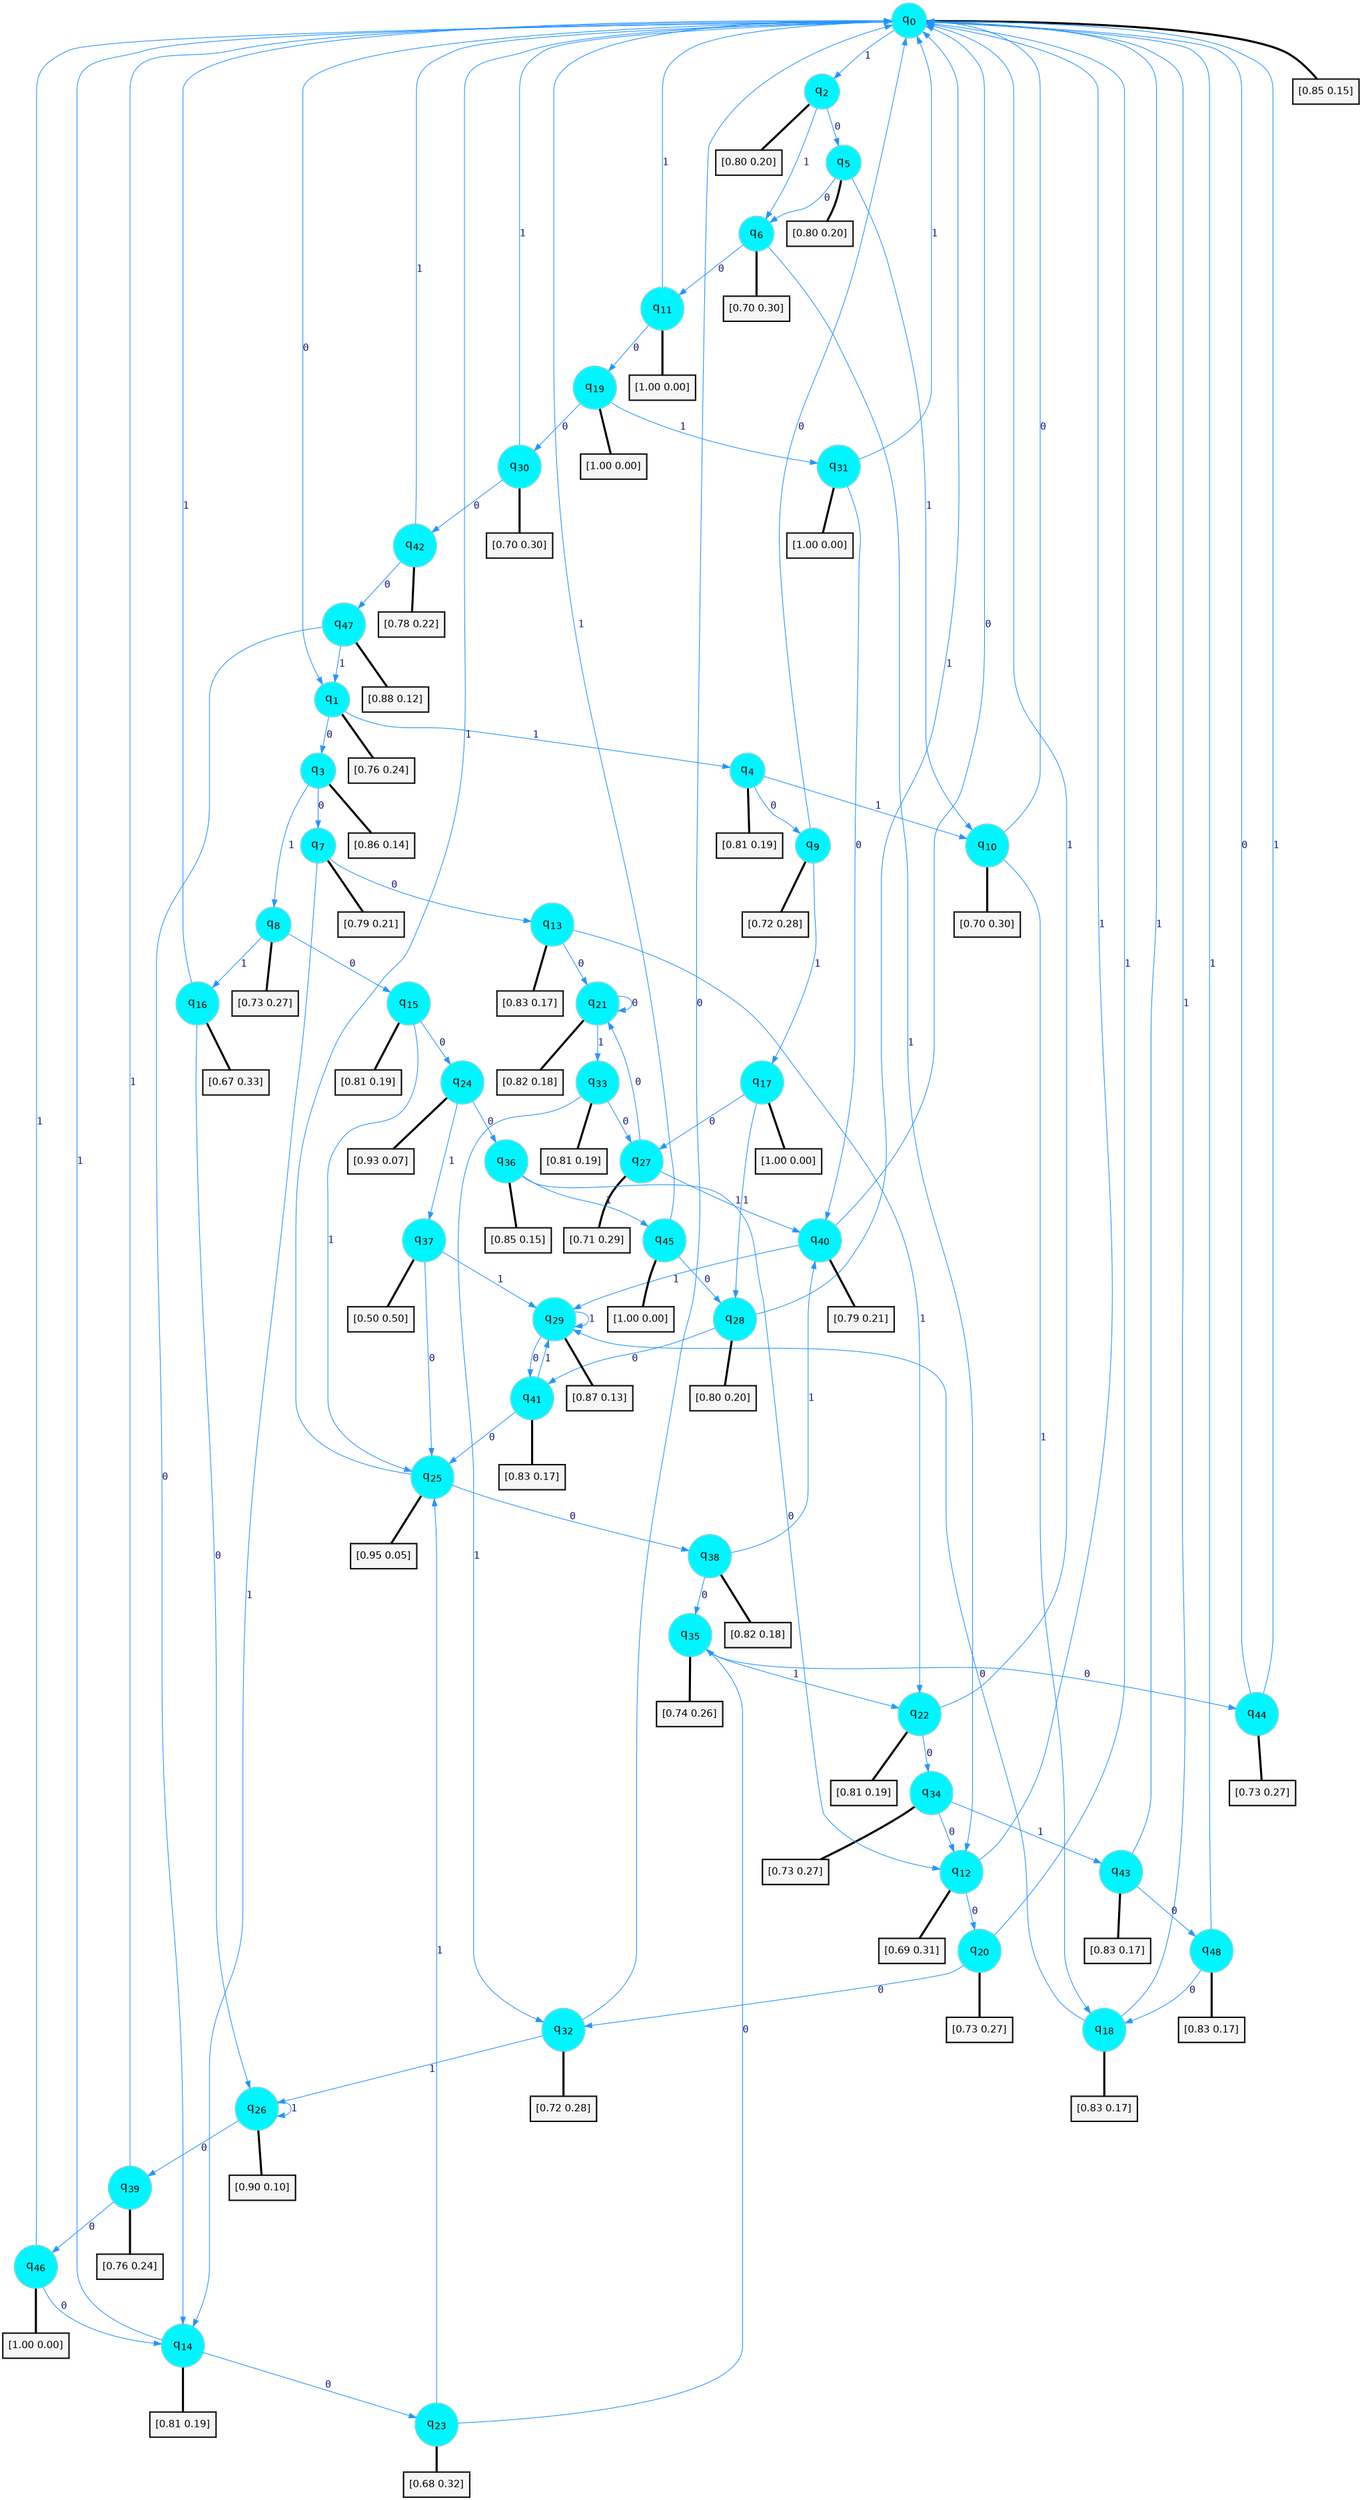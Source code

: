 digraph G {
graph [
bgcolor=transparent, dpi=300, rankdir=TD, size="40,25"];
node [
color=gray, fillcolor=turquoise1, fontcolor=black, fontname=Helvetica, fontsize=16, fontweight=bold, shape=circle, style=filled];
edge [
arrowsize=1, color=dodgerblue1, fontcolor=midnightblue, fontname=courier, fontweight=bold, penwidth=1, style=solid, weight=20];
0[label=<q<SUB>0</SUB>>];
1[label=<q<SUB>1</SUB>>];
2[label=<q<SUB>2</SUB>>];
3[label=<q<SUB>3</SUB>>];
4[label=<q<SUB>4</SUB>>];
5[label=<q<SUB>5</SUB>>];
6[label=<q<SUB>6</SUB>>];
7[label=<q<SUB>7</SUB>>];
8[label=<q<SUB>8</SUB>>];
9[label=<q<SUB>9</SUB>>];
10[label=<q<SUB>10</SUB>>];
11[label=<q<SUB>11</SUB>>];
12[label=<q<SUB>12</SUB>>];
13[label=<q<SUB>13</SUB>>];
14[label=<q<SUB>14</SUB>>];
15[label=<q<SUB>15</SUB>>];
16[label=<q<SUB>16</SUB>>];
17[label=<q<SUB>17</SUB>>];
18[label=<q<SUB>18</SUB>>];
19[label=<q<SUB>19</SUB>>];
20[label=<q<SUB>20</SUB>>];
21[label=<q<SUB>21</SUB>>];
22[label=<q<SUB>22</SUB>>];
23[label=<q<SUB>23</SUB>>];
24[label=<q<SUB>24</SUB>>];
25[label=<q<SUB>25</SUB>>];
26[label=<q<SUB>26</SUB>>];
27[label=<q<SUB>27</SUB>>];
28[label=<q<SUB>28</SUB>>];
29[label=<q<SUB>29</SUB>>];
30[label=<q<SUB>30</SUB>>];
31[label=<q<SUB>31</SUB>>];
32[label=<q<SUB>32</SUB>>];
33[label=<q<SUB>33</SUB>>];
34[label=<q<SUB>34</SUB>>];
35[label=<q<SUB>35</SUB>>];
36[label=<q<SUB>36</SUB>>];
37[label=<q<SUB>37</SUB>>];
38[label=<q<SUB>38</SUB>>];
39[label=<q<SUB>39</SUB>>];
40[label=<q<SUB>40</SUB>>];
41[label=<q<SUB>41</SUB>>];
42[label=<q<SUB>42</SUB>>];
43[label=<q<SUB>43</SUB>>];
44[label=<q<SUB>44</SUB>>];
45[label=<q<SUB>45</SUB>>];
46[label=<q<SUB>46</SUB>>];
47[label=<q<SUB>47</SUB>>];
48[label=<q<SUB>48</SUB>>];
49[label="[0.85 0.15]", shape=box,fontcolor=black, fontname=Helvetica, fontsize=14, penwidth=2, fillcolor=whitesmoke,color=black];
50[label="[0.76 0.24]", shape=box,fontcolor=black, fontname=Helvetica, fontsize=14, penwidth=2, fillcolor=whitesmoke,color=black];
51[label="[0.80 0.20]", shape=box,fontcolor=black, fontname=Helvetica, fontsize=14, penwidth=2, fillcolor=whitesmoke,color=black];
52[label="[0.86 0.14]", shape=box,fontcolor=black, fontname=Helvetica, fontsize=14, penwidth=2, fillcolor=whitesmoke,color=black];
53[label="[0.81 0.19]", shape=box,fontcolor=black, fontname=Helvetica, fontsize=14, penwidth=2, fillcolor=whitesmoke,color=black];
54[label="[0.80 0.20]", shape=box,fontcolor=black, fontname=Helvetica, fontsize=14, penwidth=2, fillcolor=whitesmoke,color=black];
55[label="[0.70 0.30]", shape=box,fontcolor=black, fontname=Helvetica, fontsize=14, penwidth=2, fillcolor=whitesmoke,color=black];
56[label="[0.79 0.21]", shape=box,fontcolor=black, fontname=Helvetica, fontsize=14, penwidth=2, fillcolor=whitesmoke,color=black];
57[label="[0.73 0.27]", shape=box,fontcolor=black, fontname=Helvetica, fontsize=14, penwidth=2, fillcolor=whitesmoke,color=black];
58[label="[0.72 0.28]", shape=box,fontcolor=black, fontname=Helvetica, fontsize=14, penwidth=2, fillcolor=whitesmoke,color=black];
59[label="[0.70 0.30]", shape=box,fontcolor=black, fontname=Helvetica, fontsize=14, penwidth=2, fillcolor=whitesmoke,color=black];
60[label="[1.00 0.00]", shape=box,fontcolor=black, fontname=Helvetica, fontsize=14, penwidth=2, fillcolor=whitesmoke,color=black];
61[label="[0.69 0.31]", shape=box,fontcolor=black, fontname=Helvetica, fontsize=14, penwidth=2, fillcolor=whitesmoke,color=black];
62[label="[0.83 0.17]", shape=box,fontcolor=black, fontname=Helvetica, fontsize=14, penwidth=2, fillcolor=whitesmoke,color=black];
63[label="[0.81 0.19]", shape=box,fontcolor=black, fontname=Helvetica, fontsize=14, penwidth=2, fillcolor=whitesmoke,color=black];
64[label="[0.81 0.19]", shape=box,fontcolor=black, fontname=Helvetica, fontsize=14, penwidth=2, fillcolor=whitesmoke,color=black];
65[label="[0.67 0.33]", shape=box,fontcolor=black, fontname=Helvetica, fontsize=14, penwidth=2, fillcolor=whitesmoke,color=black];
66[label="[1.00 0.00]", shape=box,fontcolor=black, fontname=Helvetica, fontsize=14, penwidth=2, fillcolor=whitesmoke,color=black];
67[label="[0.83 0.17]", shape=box,fontcolor=black, fontname=Helvetica, fontsize=14, penwidth=2, fillcolor=whitesmoke,color=black];
68[label="[1.00 0.00]", shape=box,fontcolor=black, fontname=Helvetica, fontsize=14, penwidth=2, fillcolor=whitesmoke,color=black];
69[label="[0.73 0.27]", shape=box,fontcolor=black, fontname=Helvetica, fontsize=14, penwidth=2, fillcolor=whitesmoke,color=black];
70[label="[0.82 0.18]", shape=box,fontcolor=black, fontname=Helvetica, fontsize=14, penwidth=2, fillcolor=whitesmoke,color=black];
71[label="[0.81 0.19]", shape=box,fontcolor=black, fontname=Helvetica, fontsize=14, penwidth=2, fillcolor=whitesmoke,color=black];
72[label="[0.68 0.32]", shape=box,fontcolor=black, fontname=Helvetica, fontsize=14, penwidth=2, fillcolor=whitesmoke,color=black];
73[label="[0.93 0.07]", shape=box,fontcolor=black, fontname=Helvetica, fontsize=14, penwidth=2, fillcolor=whitesmoke,color=black];
74[label="[0.95 0.05]", shape=box,fontcolor=black, fontname=Helvetica, fontsize=14, penwidth=2, fillcolor=whitesmoke,color=black];
75[label="[0.90 0.10]", shape=box,fontcolor=black, fontname=Helvetica, fontsize=14, penwidth=2, fillcolor=whitesmoke,color=black];
76[label="[0.71 0.29]", shape=box,fontcolor=black, fontname=Helvetica, fontsize=14, penwidth=2, fillcolor=whitesmoke,color=black];
77[label="[0.80 0.20]", shape=box,fontcolor=black, fontname=Helvetica, fontsize=14, penwidth=2, fillcolor=whitesmoke,color=black];
78[label="[0.87 0.13]", shape=box,fontcolor=black, fontname=Helvetica, fontsize=14, penwidth=2, fillcolor=whitesmoke,color=black];
79[label="[0.70 0.30]", shape=box,fontcolor=black, fontname=Helvetica, fontsize=14, penwidth=2, fillcolor=whitesmoke,color=black];
80[label="[1.00 0.00]", shape=box,fontcolor=black, fontname=Helvetica, fontsize=14, penwidth=2, fillcolor=whitesmoke,color=black];
81[label="[0.72 0.28]", shape=box,fontcolor=black, fontname=Helvetica, fontsize=14, penwidth=2, fillcolor=whitesmoke,color=black];
82[label="[0.81 0.19]", shape=box,fontcolor=black, fontname=Helvetica, fontsize=14, penwidth=2, fillcolor=whitesmoke,color=black];
83[label="[0.73 0.27]", shape=box,fontcolor=black, fontname=Helvetica, fontsize=14, penwidth=2, fillcolor=whitesmoke,color=black];
84[label="[0.74 0.26]", shape=box,fontcolor=black, fontname=Helvetica, fontsize=14, penwidth=2, fillcolor=whitesmoke,color=black];
85[label="[0.85 0.15]", shape=box,fontcolor=black, fontname=Helvetica, fontsize=14, penwidth=2, fillcolor=whitesmoke,color=black];
86[label="[0.50 0.50]", shape=box,fontcolor=black, fontname=Helvetica, fontsize=14, penwidth=2, fillcolor=whitesmoke,color=black];
87[label="[0.82 0.18]", shape=box,fontcolor=black, fontname=Helvetica, fontsize=14, penwidth=2, fillcolor=whitesmoke,color=black];
88[label="[0.76 0.24]", shape=box,fontcolor=black, fontname=Helvetica, fontsize=14, penwidth=2, fillcolor=whitesmoke,color=black];
89[label="[0.79 0.21]", shape=box,fontcolor=black, fontname=Helvetica, fontsize=14, penwidth=2, fillcolor=whitesmoke,color=black];
90[label="[0.83 0.17]", shape=box,fontcolor=black, fontname=Helvetica, fontsize=14, penwidth=2, fillcolor=whitesmoke,color=black];
91[label="[0.78 0.22]", shape=box,fontcolor=black, fontname=Helvetica, fontsize=14, penwidth=2, fillcolor=whitesmoke,color=black];
92[label="[0.83 0.17]", shape=box,fontcolor=black, fontname=Helvetica, fontsize=14, penwidth=2, fillcolor=whitesmoke,color=black];
93[label="[0.73 0.27]", shape=box,fontcolor=black, fontname=Helvetica, fontsize=14, penwidth=2, fillcolor=whitesmoke,color=black];
94[label="[1.00 0.00]", shape=box,fontcolor=black, fontname=Helvetica, fontsize=14, penwidth=2, fillcolor=whitesmoke,color=black];
95[label="[1.00 0.00]", shape=box,fontcolor=black, fontname=Helvetica, fontsize=14, penwidth=2, fillcolor=whitesmoke,color=black];
96[label="[0.88 0.12]", shape=box,fontcolor=black, fontname=Helvetica, fontsize=14, penwidth=2, fillcolor=whitesmoke,color=black];
97[label="[0.83 0.17]", shape=box,fontcolor=black, fontname=Helvetica, fontsize=14, penwidth=2, fillcolor=whitesmoke,color=black];
0->1 [label=0];
0->2 [label=1];
0->49 [arrowhead=none, penwidth=3,color=black];
1->3 [label=0];
1->4 [label=1];
1->50 [arrowhead=none, penwidth=3,color=black];
2->5 [label=0];
2->6 [label=1];
2->51 [arrowhead=none, penwidth=3,color=black];
3->7 [label=0];
3->8 [label=1];
3->52 [arrowhead=none, penwidth=3,color=black];
4->9 [label=0];
4->10 [label=1];
4->53 [arrowhead=none, penwidth=3,color=black];
5->6 [label=0];
5->10 [label=1];
5->54 [arrowhead=none, penwidth=3,color=black];
6->11 [label=0];
6->12 [label=1];
6->55 [arrowhead=none, penwidth=3,color=black];
7->13 [label=0];
7->14 [label=1];
7->56 [arrowhead=none, penwidth=3,color=black];
8->15 [label=0];
8->16 [label=1];
8->57 [arrowhead=none, penwidth=3,color=black];
9->0 [label=0];
9->17 [label=1];
9->58 [arrowhead=none, penwidth=3,color=black];
10->0 [label=0];
10->18 [label=1];
10->59 [arrowhead=none, penwidth=3,color=black];
11->19 [label=0];
11->0 [label=1];
11->60 [arrowhead=none, penwidth=3,color=black];
12->20 [label=0];
12->0 [label=1];
12->61 [arrowhead=none, penwidth=3,color=black];
13->21 [label=0];
13->22 [label=1];
13->62 [arrowhead=none, penwidth=3,color=black];
14->23 [label=0];
14->0 [label=1];
14->63 [arrowhead=none, penwidth=3,color=black];
15->24 [label=0];
15->25 [label=1];
15->64 [arrowhead=none, penwidth=3,color=black];
16->26 [label=0];
16->0 [label=1];
16->65 [arrowhead=none, penwidth=3,color=black];
17->27 [label=0];
17->28 [label=1];
17->66 [arrowhead=none, penwidth=3,color=black];
18->29 [label=0];
18->0 [label=1];
18->67 [arrowhead=none, penwidth=3,color=black];
19->30 [label=0];
19->31 [label=1];
19->68 [arrowhead=none, penwidth=3,color=black];
20->32 [label=0];
20->0 [label=1];
20->69 [arrowhead=none, penwidth=3,color=black];
21->21 [label=0];
21->33 [label=1];
21->70 [arrowhead=none, penwidth=3,color=black];
22->34 [label=0];
22->0 [label=1];
22->71 [arrowhead=none, penwidth=3,color=black];
23->35 [label=0];
23->25 [label=1];
23->72 [arrowhead=none, penwidth=3,color=black];
24->36 [label=0];
24->37 [label=1];
24->73 [arrowhead=none, penwidth=3,color=black];
25->38 [label=0];
25->0 [label=1];
25->74 [arrowhead=none, penwidth=3,color=black];
26->39 [label=0];
26->26 [label=1];
26->75 [arrowhead=none, penwidth=3,color=black];
27->21 [label=0];
27->40 [label=1];
27->76 [arrowhead=none, penwidth=3,color=black];
28->41 [label=0];
28->0 [label=1];
28->77 [arrowhead=none, penwidth=3,color=black];
29->41 [label=0];
29->29 [label=1];
29->78 [arrowhead=none, penwidth=3,color=black];
30->42 [label=0];
30->0 [label=1];
30->79 [arrowhead=none, penwidth=3,color=black];
31->40 [label=0];
31->0 [label=1];
31->80 [arrowhead=none, penwidth=3,color=black];
32->0 [label=0];
32->26 [label=1];
32->81 [arrowhead=none, penwidth=3,color=black];
33->27 [label=0];
33->32 [label=1];
33->82 [arrowhead=none, penwidth=3,color=black];
34->12 [label=0];
34->43 [label=1];
34->83 [arrowhead=none, penwidth=3,color=black];
35->44 [label=0];
35->22 [label=1];
35->84 [arrowhead=none, penwidth=3,color=black];
36->12 [label=0];
36->45 [label=1];
36->85 [arrowhead=none, penwidth=3,color=black];
37->25 [label=0];
37->29 [label=1];
37->86 [arrowhead=none, penwidth=3,color=black];
38->35 [label=0];
38->40 [label=1];
38->87 [arrowhead=none, penwidth=3,color=black];
39->46 [label=0];
39->0 [label=1];
39->88 [arrowhead=none, penwidth=3,color=black];
40->0 [label=0];
40->29 [label=1];
40->89 [arrowhead=none, penwidth=3,color=black];
41->25 [label=0];
41->29 [label=1];
41->90 [arrowhead=none, penwidth=3,color=black];
42->47 [label=0];
42->0 [label=1];
42->91 [arrowhead=none, penwidth=3,color=black];
43->48 [label=0];
43->0 [label=1];
43->92 [arrowhead=none, penwidth=3,color=black];
44->0 [label=0];
44->0 [label=1];
44->93 [arrowhead=none, penwidth=3,color=black];
45->28 [label=0];
45->0 [label=1];
45->94 [arrowhead=none, penwidth=3,color=black];
46->14 [label=0];
46->0 [label=1];
46->95 [arrowhead=none, penwidth=3,color=black];
47->14 [label=0];
47->1 [label=1];
47->96 [arrowhead=none, penwidth=3,color=black];
48->18 [label=0];
48->0 [label=1];
48->97 [arrowhead=none, penwidth=3,color=black];
}
